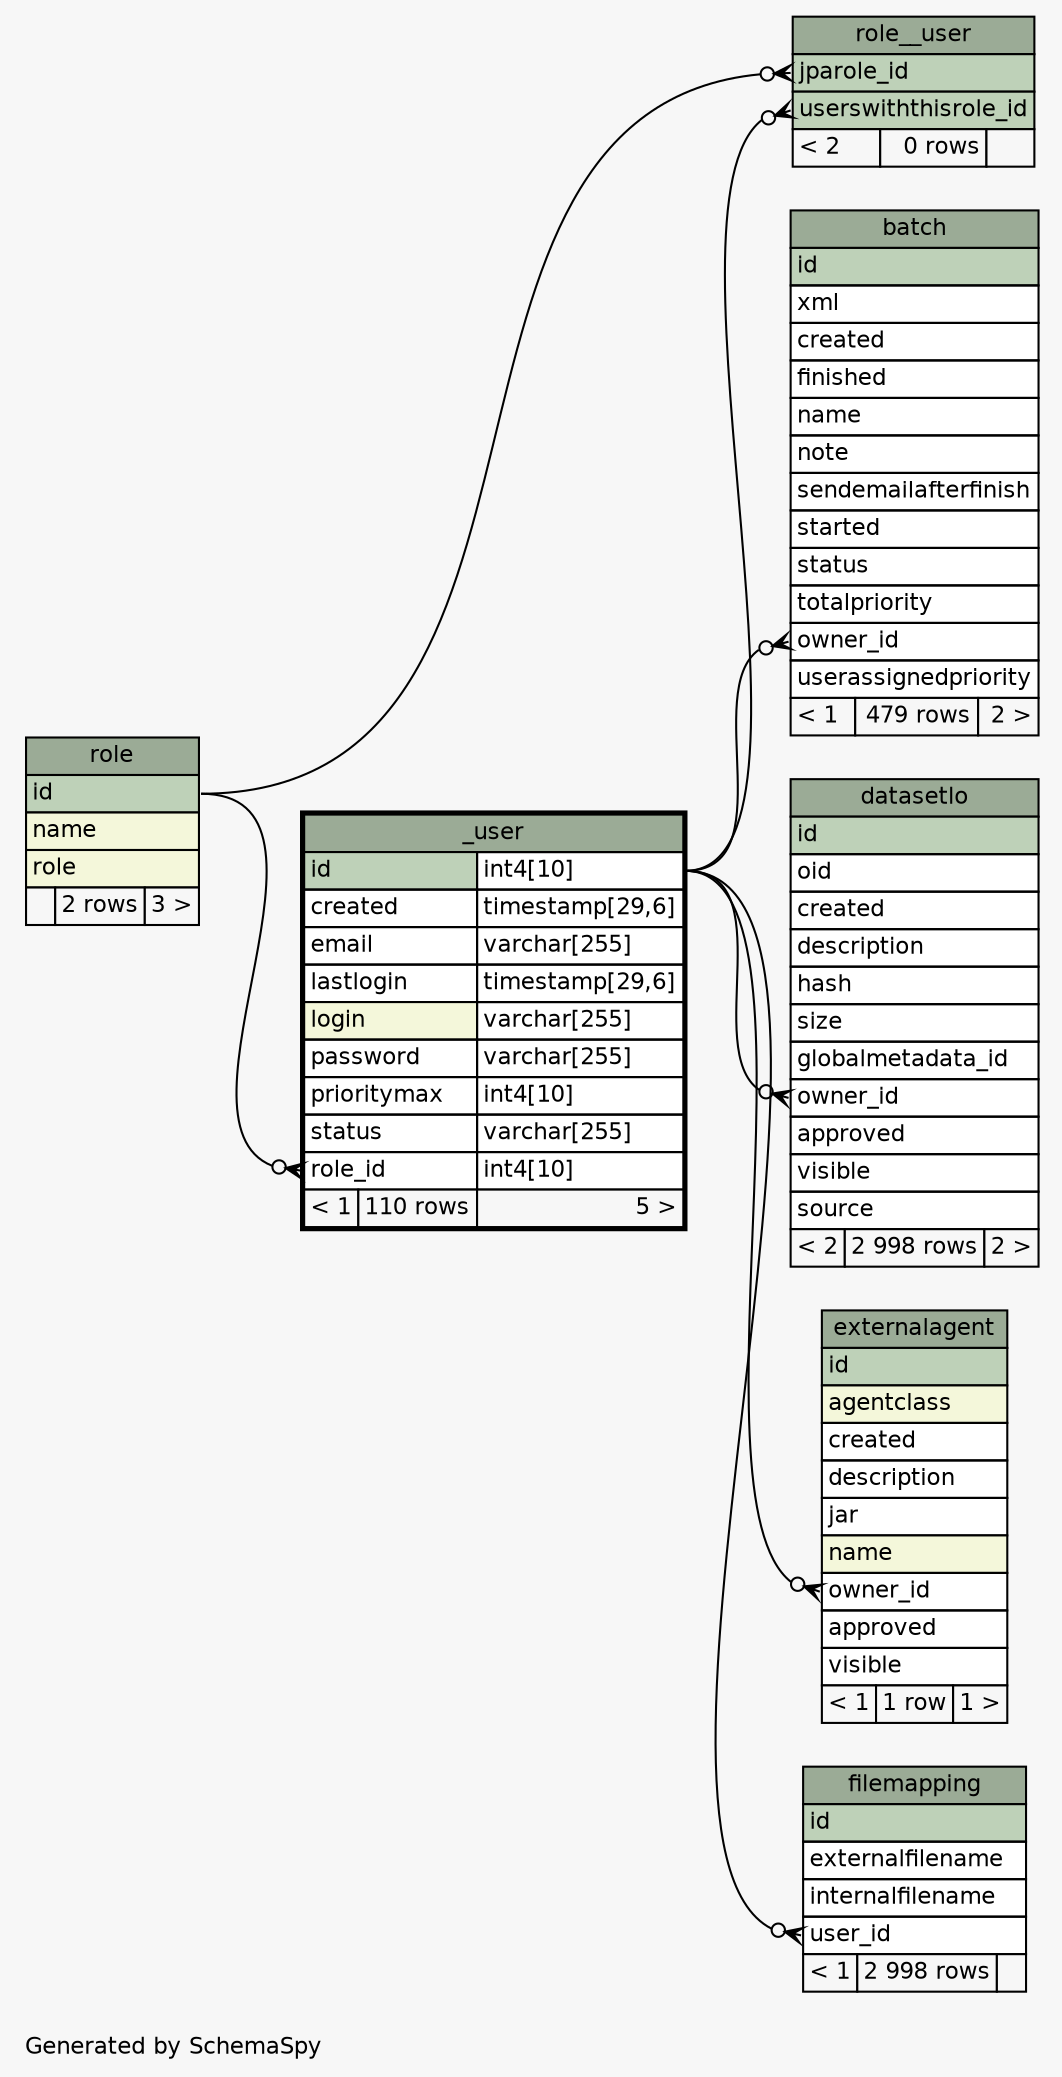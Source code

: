 // dot 2.38.0 on Mac OS X 10.9.4
// SchemaSpy rev 590
digraph "oneDegreeRelationshipsDiagram" {
  graph [
    rankdir="RL"
    bgcolor="#f7f7f7"
    label="\nGenerated by SchemaSpy"
    labeljust="l"
    nodesep="0.18"
    ranksep="0.46"
    fontname="Helvetica"
    fontsize="11"
  ];
  node [
    fontname="Helvetica"
    fontsize="11"
    shape="plaintext"
  ];
  edge [
    arrowsize="0.8"
  ];
  "_user":"role_id":w -> "role":"id":e [arrowhead=none dir=back arrowtail=crowodot];
  "batch":"owner_id":w -> "_user":"id.type":e [arrowhead=none dir=back arrowtail=crowodot];
  "datasetlo":"owner_id":w -> "_user":"id.type":e [arrowhead=none dir=back arrowtail=crowodot];
  "externalagent":"owner_id":w -> "_user":"id.type":e [arrowhead=none dir=back arrowtail=crowodot];
  "filemapping":"user_id":w -> "_user":"id.type":e [arrowhead=none dir=back arrowtail=crowodot];
  "role__user":"jparole_id":w -> "role":"id":e [arrowhead=none dir=back arrowtail=crowodot];
  "role__user":"userswiththisrole_id":w -> "_user":"id.type":e [arrowhead=none dir=back arrowtail=crowodot];
  "_user" [
    label=<
    <TABLE BORDER="2" CELLBORDER="1" CELLSPACING="0" BGCOLOR="#ffffff">
      <TR><TD COLSPAN="3" BGCOLOR="#9bab96" ALIGN="CENTER">_user</TD></TR>
      <TR><TD PORT="id" COLSPAN="2" BGCOLOR="#bed1b8" ALIGN="LEFT">id</TD><TD PORT="id.type" ALIGN="LEFT">int4[10]</TD></TR>
      <TR><TD PORT="created" COLSPAN="2" ALIGN="LEFT">created</TD><TD PORT="created.type" ALIGN="LEFT">timestamp[29,6]</TD></TR>
      <TR><TD PORT="email" COLSPAN="2" ALIGN="LEFT">email</TD><TD PORT="email.type" ALIGN="LEFT">varchar[255]</TD></TR>
      <TR><TD PORT="lastlogin" COLSPAN="2" ALIGN="LEFT">lastlogin</TD><TD PORT="lastlogin.type" ALIGN="LEFT">timestamp[29,6]</TD></TR>
      <TR><TD PORT="login" COLSPAN="2" BGCOLOR="#f4f7da" ALIGN="LEFT">login</TD><TD PORT="login.type" ALIGN="LEFT">varchar[255]</TD></TR>
      <TR><TD PORT="password" COLSPAN="2" ALIGN="LEFT">password</TD><TD PORT="password.type" ALIGN="LEFT">varchar[255]</TD></TR>
      <TR><TD PORT="prioritymax" COLSPAN="2" ALIGN="LEFT">prioritymax</TD><TD PORT="prioritymax.type" ALIGN="LEFT">int4[10]</TD></TR>
      <TR><TD PORT="status" COLSPAN="2" ALIGN="LEFT">status</TD><TD PORT="status.type" ALIGN="LEFT">varchar[255]</TD></TR>
      <TR><TD PORT="role_id" COLSPAN="2" ALIGN="LEFT">role_id</TD><TD PORT="role_id.type" ALIGN="LEFT">int4[10]</TD></TR>
      <TR><TD ALIGN="LEFT" BGCOLOR="#f7f7f7">&lt; 1</TD><TD ALIGN="RIGHT" BGCOLOR="#f7f7f7">110 rows</TD><TD ALIGN="RIGHT" BGCOLOR="#f7f7f7">5 &gt;</TD></TR>
    </TABLE>>
    URL="_user.html"
    tooltip="_user"
  ];
  "batch" [
    label=<
    <TABLE BORDER="0" CELLBORDER="1" CELLSPACING="0" BGCOLOR="#ffffff">
      <TR><TD COLSPAN="3" BGCOLOR="#9bab96" ALIGN="CENTER">batch</TD></TR>
      <TR><TD PORT="id" COLSPAN="3" BGCOLOR="#bed1b8" ALIGN="LEFT">id</TD></TR>
      <TR><TD PORT="xml" COLSPAN="3" ALIGN="LEFT">xml</TD></TR>
      <TR><TD PORT="created" COLSPAN="3" ALIGN="LEFT">created</TD></TR>
      <TR><TD PORT="finished" COLSPAN="3" ALIGN="LEFT">finished</TD></TR>
      <TR><TD PORT="name" COLSPAN="3" ALIGN="LEFT">name</TD></TR>
      <TR><TD PORT="note" COLSPAN="3" ALIGN="LEFT">note</TD></TR>
      <TR><TD PORT="sendemailafterfinish" COLSPAN="3" ALIGN="LEFT">sendemailafterfinish</TD></TR>
      <TR><TD PORT="started" COLSPAN="3" ALIGN="LEFT">started</TD></TR>
      <TR><TD PORT="status" COLSPAN="3" ALIGN="LEFT">status</TD></TR>
      <TR><TD PORT="totalpriority" COLSPAN="3" ALIGN="LEFT">totalpriority</TD></TR>
      <TR><TD PORT="owner_id" COLSPAN="3" ALIGN="LEFT">owner_id</TD></TR>
      <TR><TD PORT="userassignedpriority" COLSPAN="3" ALIGN="LEFT">userassignedpriority</TD></TR>
      <TR><TD ALIGN="LEFT" BGCOLOR="#f7f7f7">&lt; 1</TD><TD ALIGN="RIGHT" BGCOLOR="#f7f7f7">479 rows</TD><TD ALIGN="RIGHT" BGCOLOR="#f7f7f7">2 &gt;</TD></TR>
    </TABLE>>
    URL="batch.html"
    tooltip="batch"
  ];
  "datasetlo" [
    label=<
    <TABLE BORDER="0" CELLBORDER="1" CELLSPACING="0" BGCOLOR="#ffffff">
      <TR><TD COLSPAN="3" BGCOLOR="#9bab96" ALIGN="CENTER">datasetlo</TD></TR>
      <TR><TD PORT="id" COLSPAN="3" BGCOLOR="#bed1b8" ALIGN="LEFT">id</TD></TR>
      <TR><TD PORT="oid" COLSPAN="3" ALIGN="LEFT">oid</TD></TR>
      <TR><TD PORT="created" COLSPAN="3" ALIGN="LEFT">created</TD></TR>
      <TR><TD PORT="description" COLSPAN="3" ALIGN="LEFT">description</TD></TR>
      <TR><TD PORT="hash" COLSPAN="3" ALIGN="LEFT">hash</TD></TR>
      <TR><TD PORT="size" COLSPAN="3" ALIGN="LEFT">size</TD></TR>
      <TR><TD PORT="globalmetadata_id" COLSPAN="3" ALIGN="LEFT">globalmetadata_id</TD></TR>
      <TR><TD PORT="owner_id" COLSPAN="3" ALIGN="LEFT">owner_id</TD></TR>
      <TR><TD PORT="approved" COLSPAN="3" ALIGN="LEFT">approved</TD></TR>
      <TR><TD PORT="visible" COLSPAN="3" ALIGN="LEFT">visible</TD></TR>
      <TR><TD PORT="source" COLSPAN="3" ALIGN="LEFT">source</TD></TR>
      <TR><TD ALIGN="LEFT" BGCOLOR="#f7f7f7">&lt; 2</TD><TD ALIGN="RIGHT" BGCOLOR="#f7f7f7">2 998 rows</TD><TD ALIGN="RIGHT" BGCOLOR="#f7f7f7">2 &gt;</TD></TR>
    </TABLE>>
    URL="datasetlo.html"
    tooltip="datasetlo"
  ];
  "externalagent" [
    label=<
    <TABLE BORDER="0" CELLBORDER="1" CELLSPACING="0" BGCOLOR="#ffffff">
      <TR><TD COLSPAN="3" BGCOLOR="#9bab96" ALIGN="CENTER">externalagent</TD></TR>
      <TR><TD PORT="id" COLSPAN="3" BGCOLOR="#bed1b8" ALIGN="LEFT">id</TD></TR>
      <TR><TD PORT="agentclass" COLSPAN="3" BGCOLOR="#f4f7da" ALIGN="LEFT">agentclass</TD></TR>
      <TR><TD PORT="created" COLSPAN="3" ALIGN="LEFT">created</TD></TR>
      <TR><TD PORT="description" COLSPAN="3" ALIGN="LEFT">description</TD></TR>
      <TR><TD PORT="jar" COLSPAN="3" ALIGN="LEFT">jar</TD></TR>
      <TR><TD PORT="name" COLSPAN="3" BGCOLOR="#f4f7da" ALIGN="LEFT">name</TD></TR>
      <TR><TD PORT="owner_id" COLSPAN="3" ALIGN="LEFT">owner_id</TD></TR>
      <TR><TD PORT="approved" COLSPAN="3" ALIGN="LEFT">approved</TD></TR>
      <TR><TD PORT="visible" COLSPAN="3" ALIGN="LEFT">visible</TD></TR>
      <TR><TD ALIGN="LEFT" BGCOLOR="#f7f7f7">&lt; 1</TD><TD ALIGN="RIGHT" BGCOLOR="#f7f7f7">1 row</TD><TD ALIGN="RIGHT" BGCOLOR="#f7f7f7">1 &gt;</TD></TR>
    </TABLE>>
    URL="externalagent.html"
    tooltip="externalagent"
  ];
  "filemapping" [
    label=<
    <TABLE BORDER="0" CELLBORDER="1" CELLSPACING="0" BGCOLOR="#ffffff">
      <TR><TD COLSPAN="3" BGCOLOR="#9bab96" ALIGN="CENTER">filemapping</TD></TR>
      <TR><TD PORT="id" COLSPAN="3" BGCOLOR="#bed1b8" ALIGN="LEFT">id</TD></TR>
      <TR><TD PORT="externalfilename" COLSPAN="3" ALIGN="LEFT">externalfilename</TD></TR>
      <TR><TD PORT="internalfilename" COLSPAN="3" ALIGN="LEFT">internalfilename</TD></TR>
      <TR><TD PORT="user_id" COLSPAN="3" ALIGN="LEFT">user_id</TD></TR>
      <TR><TD ALIGN="LEFT" BGCOLOR="#f7f7f7">&lt; 1</TD><TD ALIGN="RIGHT" BGCOLOR="#f7f7f7">2 998 rows</TD><TD ALIGN="RIGHT" BGCOLOR="#f7f7f7">  </TD></TR>
    </TABLE>>
    URL="filemapping.html"
    tooltip="filemapping"
  ];
  "role" [
    label=<
    <TABLE BORDER="0" CELLBORDER="1" CELLSPACING="0" BGCOLOR="#ffffff">
      <TR><TD COLSPAN="3" BGCOLOR="#9bab96" ALIGN="CENTER">role</TD></TR>
      <TR><TD PORT="id" COLSPAN="3" BGCOLOR="#bed1b8" ALIGN="LEFT">id</TD></TR>
      <TR><TD PORT="name" COLSPAN="3" BGCOLOR="#f4f7da" ALIGN="LEFT">name</TD></TR>
      <TR><TD PORT="role" COLSPAN="3" BGCOLOR="#f4f7da" ALIGN="LEFT">role</TD></TR>
      <TR><TD ALIGN="LEFT" BGCOLOR="#f7f7f7">  </TD><TD ALIGN="RIGHT" BGCOLOR="#f7f7f7">2 rows</TD><TD ALIGN="RIGHT" BGCOLOR="#f7f7f7">3 &gt;</TD></TR>
    </TABLE>>
    URL="role.html"
    tooltip="role"
  ];
  "role__user" [
    label=<
    <TABLE BORDER="0" CELLBORDER="1" CELLSPACING="0" BGCOLOR="#ffffff">
      <TR><TD COLSPAN="3" BGCOLOR="#9bab96" ALIGN="CENTER">role__user</TD></TR>
      <TR><TD PORT="jparole_id" COLSPAN="3" BGCOLOR="#bed1b8" ALIGN="LEFT">jparole_id</TD></TR>
      <TR><TD PORT="userswiththisrole_id" COLSPAN="3" BGCOLOR="#bed1b8" ALIGN="LEFT">userswiththisrole_id</TD></TR>
      <TR><TD ALIGN="LEFT" BGCOLOR="#f7f7f7">&lt; 2</TD><TD ALIGN="RIGHT" BGCOLOR="#f7f7f7">0 rows</TD><TD ALIGN="RIGHT" BGCOLOR="#f7f7f7">  </TD></TR>
    </TABLE>>
    URL="role__user.html"
    tooltip="role__user"
  ];
}
